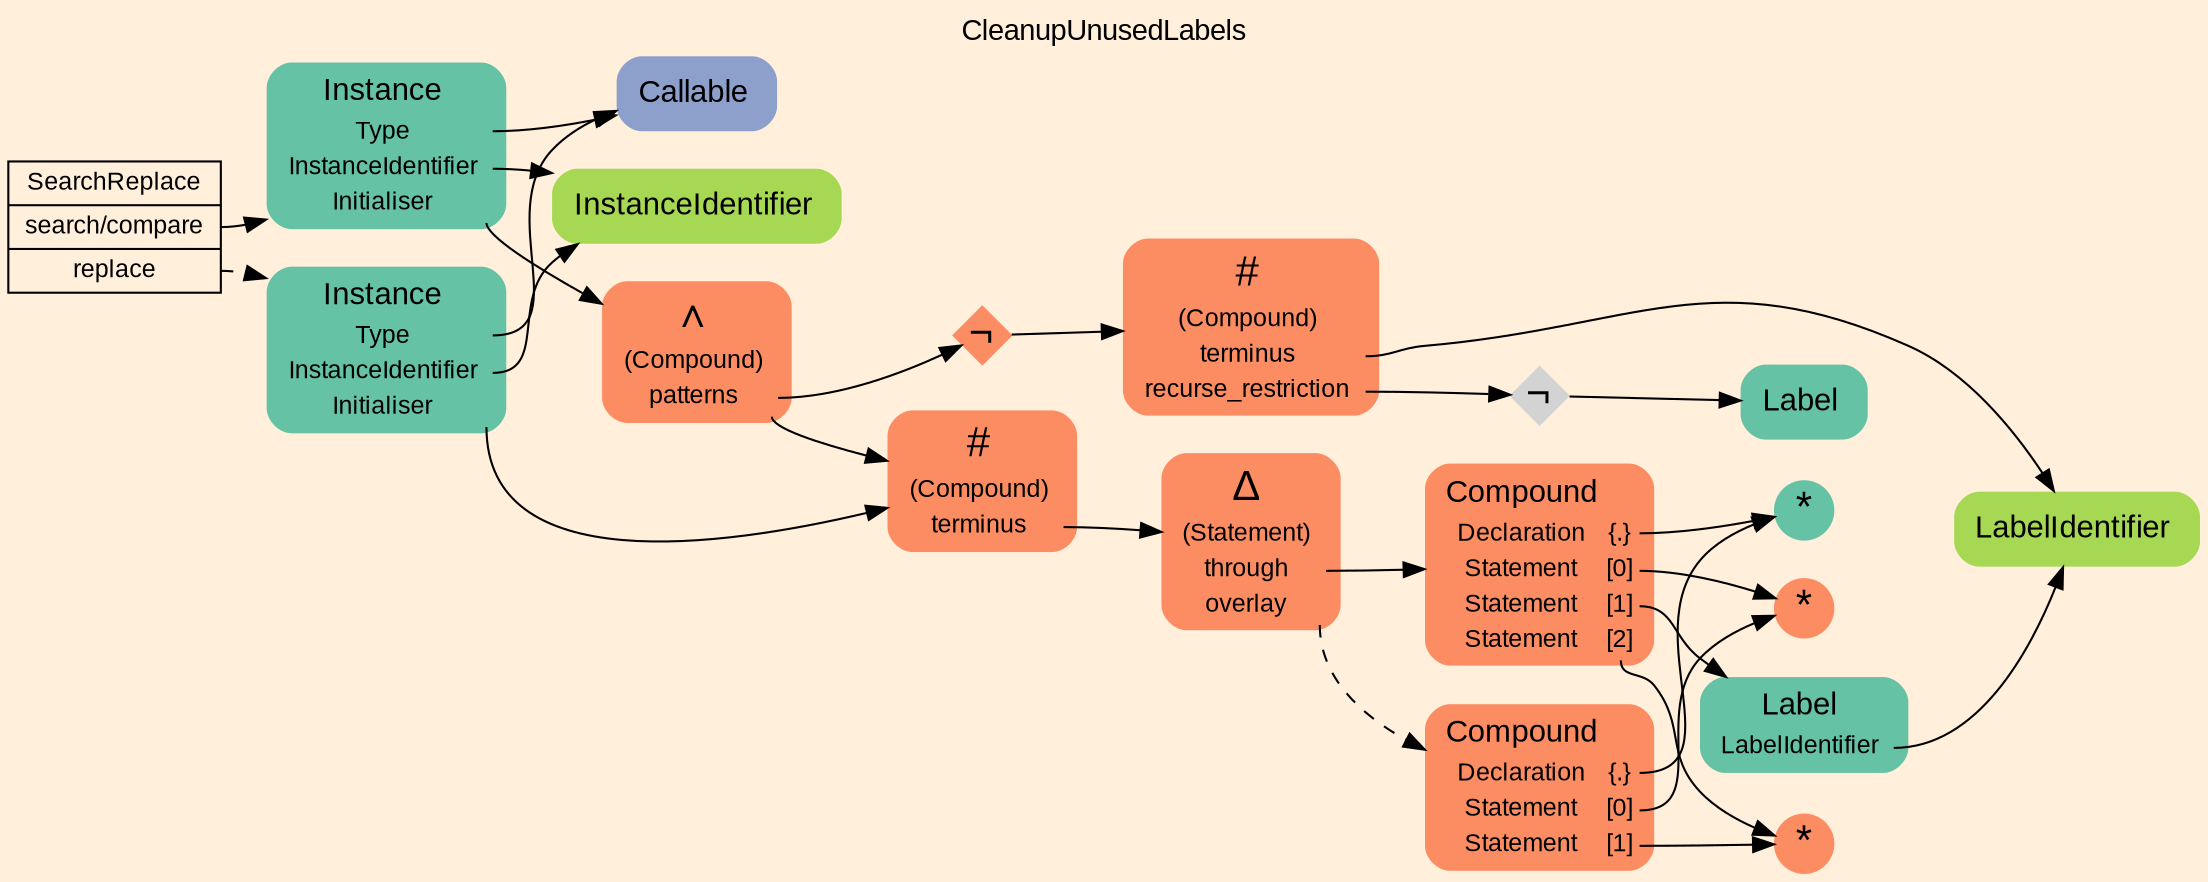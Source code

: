 digraph "CleanupUnusedLabels" {
label = "CleanupUnusedLabels"
labelloc = t
graph [
    rankdir = "LR"
    ranksep = 0.3
    bgcolor = antiquewhite1
    color = black
    fontcolor = black
    fontname = "Arial"
];
node [
    fontname = "Arial"
];
edge [
    fontname = "Arial"
];

// -------------------- transformation figure --------------------
// -------- block CR#B-4-89 ----------
"CR#B-4-89" [
    shape = "record"
    fillcolor = antiquewhite1
    fontsize = "12"
    fontcolor = black
    label = "<fixed> SearchReplace | <port0> search/compare | <port1> replace"
    style = "filled"
    color = black
];

// -------- block #B-2-1917 ----------
"#B-2-1917" [
    shape = "plaintext"
    fillcolor = "/set28/1"
    fontsize = "12"
    fontcolor = black
    label = <<TABLE BORDER="0" CELLBORDER="0" CELLSPACING="0">
     <TR><TD><FONT POINT-SIZE="15" COLOR="black">Instance</FONT></TD><TD></TD></TR>
     <TR><TD><FONT POINT-SIZE="12" COLOR="black">Type</FONT></TD><TD PORT="port0"></TD></TR>
     <TR><TD><FONT POINT-SIZE="12" COLOR="black">InstanceIdentifier</FONT></TD><TD PORT="port1"></TD></TR>
     <TR><TD><FONT POINT-SIZE="12" COLOR="black">Initialiser</FONT></TD><TD PORT="port2"></TD></TR>
    </TABLE>>
    style = "rounded,filled"
];

// -------- block #B-2-1935 ----------
"#B-2-1935" [
    shape = "plaintext"
    fillcolor = "/set28/3"
    fontsize = "12"
    fontcolor = black
    label = <<TABLE BORDER="0" CELLBORDER="0" CELLSPACING="0">
     <TR><TD><FONT POINT-SIZE="15" COLOR="black">Callable</FONT></TD><TD></TD></TR>
    </TABLE>>
    style = "rounded,filled"
];

// -------- block #B-2-1934 ----------
"#B-2-1934" [
    shape = "plaintext"
    fillcolor = "/set28/5"
    fontsize = "12"
    fontcolor = black
    label = <<TABLE BORDER="0" CELLBORDER="0" CELLSPACING="0">
     <TR><TD><FONT POINT-SIZE="15" COLOR="black">InstanceIdentifier</FONT></TD><TD></TD></TR>
    </TABLE>>
    style = "rounded,filled"
];

// -------- block #B-2-1930 ----------
"#B-2-1930" [
    shape = "plaintext"
    fillcolor = "/set28/2"
    fontsize = "12"
    fontcolor = black
    label = <<TABLE BORDER="0" CELLBORDER="0" CELLSPACING="0">
     <TR><TD><FONT POINT-SIZE="20" COLOR="black">∧</FONT></TD><TD></TD></TR>
     <TR><TD><FONT POINT-SIZE="12" COLOR="black">(Compound)</FONT></TD><TD PORT="port0"></TD></TR>
     <TR><TD><FONT POINT-SIZE="12" COLOR="black">patterns</FONT></TD><TD PORT="port1"></TD></TR>
    </TABLE>>
    style = "rounded,filled"
];

// -------- block #B-2-1919 ----------
"#B-2-1919" [
    shape = "plaintext"
    fillcolor = "/set28/2"
    fontsize = "12"
    fontcolor = black
    label = <<TABLE BORDER="0" CELLBORDER="0" CELLSPACING="0">
     <TR><TD><FONT POINT-SIZE="20" COLOR="black">#</FONT></TD><TD></TD></TR>
     <TR><TD><FONT POINT-SIZE="12" COLOR="black">(Compound)</FONT></TD><TD PORT="port0"></TD></TR>
     <TR><TD><FONT POINT-SIZE="12" COLOR="black">terminus</FONT></TD><TD PORT="port1"></TD></TR>
    </TABLE>>
    style = "rounded,filled"
];

// -------- block #B-2-1921 ----------
"#B-2-1921" [
    shape = "plaintext"
    fillcolor = "/set28/2"
    fontsize = "12"
    fontcolor = black
    label = <<TABLE BORDER="0" CELLBORDER="0" CELLSPACING="0">
     <TR><TD><FONT POINT-SIZE="20" COLOR="black">Δ</FONT></TD><TD></TD></TR>
     <TR><TD><FONT POINT-SIZE="12" COLOR="black">(Statement)</FONT></TD><TD PORT="port0"></TD></TR>
     <TR><TD><FONT POINT-SIZE="12" COLOR="black">through</FONT></TD><TD PORT="port1"></TD></TR>
     <TR><TD><FONT POINT-SIZE="12" COLOR="black">overlay</FONT></TD><TD PORT="port2"></TD></TR>
    </TABLE>>
    style = "rounded,filled"
];

// -------- block #B-2-1922 ----------
"#B-2-1922" [
    shape = "plaintext"
    fillcolor = "/set28/2"
    fontsize = "12"
    fontcolor = black
    label = <<TABLE BORDER="0" CELLBORDER="0" CELLSPACING="0">
     <TR><TD><FONT POINT-SIZE="15" COLOR="black">Compound</FONT></TD><TD></TD></TR>
     <TR><TD><FONT POINT-SIZE="12" COLOR="black">Declaration</FONT></TD><TD PORT="port0"><FONT POINT-SIZE="12" COLOR="black">{.}</FONT></TD></TR>
     <TR><TD><FONT POINT-SIZE="12" COLOR="black">Statement</FONT></TD><TD PORT="port1"><FONT POINT-SIZE="12" COLOR="black">[0]</FONT></TD></TR>
     <TR><TD><FONT POINT-SIZE="12" COLOR="black">Statement</FONT></TD><TD PORT="port2"><FONT POINT-SIZE="12" COLOR="black">[1]</FONT></TD></TR>
     <TR><TD><FONT POINT-SIZE="12" COLOR="black">Statement</FONT></TD><TD PORT="port3"><FONT POINT-SIZE="12" COLOR="black">[2]</FONT></TD></TR>
    </TABLE>>
    style = "rounded,filled"
];

// -------- block #B-2-1925 ----------
"#B-2-1925" [
    shape = "circle"
    fillcolor = "/set28/1"
    fontsize = "12"
    fontcolor = black
    label = <<FONT POINT-SIZE="20" COLOR="black">*</FONT>>
    style = "filled"
    penwidth = 0.0
    fixedsize = true
    width = 0.4
    height = 0.4
];

// -------- block #B-2-1926 ----------
"#B-2-1926" [
    shape = "circle"
    fillcolor = "/set28/2"
    fontsize = "12"
    fontcolor = black
    label = <<FONT POINT-SIZE="20" COLOR="black">*</FONT>>
    style = "filled"
    penwidth = 0.0
    fixedsize = true
    width = 0.4
    height = 0.4
];

// -------- block #B-2-1924 ----------
"#B-2-1924" [
    shape = "plaintext"
    fillcolor = "/set28/1"
    fontsize = "12"
    fontcolor = black
    label = <<TABLE BORDER="0" CELLBORDER="0" CELLSPACING="0">
     <TR><TD><FONT POINT-SIZE="15" COLOR="black">Label</FONT></TD><TD></TD></TR>
     <TR><TD><FONT POINT-SIZE="12" COLOR="black">LabelIdentifier</FONT></TD><TD PORT="port0"></TD></TR>
    </TABLE>>
    style = "rounded,filled"
];

// -------- block #B-2-1928 ----------
"#B-2-1928" [
    shape = "plaintext"
    fillcolor = "/set28/5"
    fontsize = "12"
    fontcolor = black
    label = <<TABLE BORDER="0" CELLBORDER="0" CELLSPACING="0">
     <TR><TD><FONT POINT-SIZE="15" COLOR="black">LabelIdentifier</FONT></TD><TD></TD></TR>
    </TABLE>>
    style = "rounded,filled"
];

// -------- block #B-2-1927 ----------
"#B-2-1927" [
    shape = "circle"
    fillcolor = "/set28/2"
    fontsize = "12"
    fontcolor = black
    label = <<FONT POINT-SIZE="20" COLOR="black">*</FONT>>
    style = "filled"
    penwidth = 0.0
    fixedsize = true
    width = 0.4
    height = 0.4
];

// -------- block #B-2-1923 ----------
"#B-2-1923" [
    shape = "plaintext"
    fillcolor = "/set28/2"
    fontsize = "12"
    fontcolor = black
    label = <<TABLE BORDER="0" CELLBORDER="0" CELLSPACING="0">
     <TR><TD><FONT POINT-SIZE="15" COLOR="black">Compound</FONT></TD><TD></TD></TR>
     <TR><TD><FONT POINT-SIZE="12" COLOR="black">Declaration</FONT></TD><TD PORT="port0"><FONT POINT-SIZE="12" COLOR="black">{.}</FONT></TD></TR>
     <TR><TD><FONT POINT-SIZE="12" COLOR="black">Statement</FONT></TD><TD PORT="port1"><FONT POINT-SIZE="12" COLOR="black">[0]</FONT></TD></TR>
     <TR><TD><FONT POINT-SIZE="12" COLOR="black">Statement</FONT></TD><TD PORT="port2"><FONT POINT-SIZE="12" COLOR="black">[1]</FONT></TD></TR>
    </TABLE>>
    style = "rounded,filled"
];

// -------- block #B-2-1931 ----------
"#B-2-1931" [
    shape = "diamond"
    fillcolor = "/set28/2"
    fontsize = "12"
    fontcolor = black
    label = <<FONT POINT-SIZE="20" COLOR="black">¬</FONT>>
    style = "filled"
    penwidth = 0.0
    fixedsize = true
    width = 0.4
    height = 0.4
];

// -------- block #B-2-1920 ----------
"#B-2-1920" [
    shape = "plaintext"
    fillcolor = "/set28/2"
    fontsize = "12"
    fontcolor = black
    label = <<TABLE BORDER="0" CELLBORDER="0" CELLSPACING="0">
     <TR><TD><FONT POINT-SIZE="20" COLOR="black">#</FONT></TD><TD></TD></TR>
     <TR><TD><FONT POINT-SIZE="12" COLOR="black">(Compound)</FONT></TD><TD PORT="port0"></TD></TR>
     <TR><TD><FONT POINT-SIZE="12" COLOR="black">terminus</FONT></TD><TD PORT="port1"></TD></TR>
     <TR><TD><FONT POINT-SIZE="12" COLOR="black">recurse_restriction</FONT></TD><TD PORT="port2"></TD></TR>
    </TABLE>>
    style = "rounded,filled"
];

// -------- block #B-2-1932 ----------
"#B-2-1932" [
    shape = "diamond"
    fontsize = "12"
    fontcolor = black
    label = <<FONT POINT-SIZE="20" COLOR="black">¬</FONT>>
    style = "filled"
    penwidth = 0.0
    fixedsize = true
    width = 0.4
    height = 0.4
];

// -------- block #B-2-1933 ----------
"#B-2-1933" [
    shape = "plaintext"
    fillcolor = "/set28/1"
    fontsize = "12"
    fontcolor = black
    label = <<TABLE BORDER="0" CELLBORDER="0" CELLSPACING="0">
     <TR><TD><FONT POINT-SIZE="15" COLOR="black">Label</FONT></TD><TD></TD></TR>
    </TABLE>>
    style = "rounded,filled"
];

// -------- block #B-2-1918 ----------
"#B-2-1918" [
    shape = "plaintext"
    fillcolor = "/set28/1"
    fontsize = "12"
    fontcolor = black
    label = <<TABLE BORDER="0" CELLBORDER="0" CELLSPACING="0">
     <TR><TD><FONT POINT-SIZE="15" COLOR="black">Instance</FONT></TD><TD></TD></TR>
     <TR><TD><FONT POINT-SIZE="12" COLOR="black">Type</FONT></TD><TD PORT="port0"></TD></TR>
     <TR><TD><FONT POINT-SIZE="12" COLOR="black">InstanceIdentifier</FONT></TD><TD PORT="port1"></TD></TR>
     <TR><TD><FONT POINT-SIZE="12" COLOR="black">Initialiser</FONT></TD><TD PORT="port2"></TD></TR>
    </TABLE>>
    style = "rounded,filled"
];

"CR#B-4-89":port0 -> "#B-2-1917" [
    color = black
    fontcolor = black
];

"CR#B-4-89":port1 -> "#B-2-1918" [
    style="dashed"
    color = black
    fontcolor = black
];

"#B-2-1917":port0 -> "#B-2-1935" [
    color = black
    fontcolor = black
];

"#B-2-1917":port1 -> "#B-2-1934" [
    color = black
    fontcolor = black
];

"#B-2-1917":port2 -> "#B-2-1930" [
    color = black
    fontcolor = black
];

"#B-2-1930":port1 -> "#B-2-1919" [
    color = black
    fontcolor = black
];

"#B-2-1930":port1 -> "#B-2-1931" [
    color = black
    fontcolor = black
];

"#B-2-1919":port1 -> "#B-2-1921" [
    color = black
    fontcolor = black
];

"#B-2-1921":port1 -> "#B-2-1922" [
    color = black
    fontcolor = black
];

"#B-2-1921":port2 -> "#B-2-1923" [
    style="dashed"
    color = black
    fontcolor = black
];

"#B-2-1922":port0 -> "#B-2-1925" [
    color = black
    fontcolor = black
];

"#B-2-1922":port1 -> "#B-2-1926" [
    color = black
    fontcolor = black
];

"#B-2-1922":port2 -> "#B-2-1924" [
    color = black
    fontcolor = black
];

"#B-2-1922":port3 -> "#B-2-1927" [
    color = black
    fontcolor = black
];

"#B-2-1924":port0 -> "#B-2-1928" [
    color = black
    fontcolor = black
];

"#B-2-1923":port0 -> "#B-2-1925" [
    color = black
    fontcolor = black
];

"#B-2-1923":port1 -> "#B-2-1926" [
    color = black
    fontcolor = black
];

"#B-2-1923":port2 -> "#B-2-1927" [
    color = black
    fontcolor = black
];

"#B-2-1931" -> "#B-2-1920" [
    color = black
    fontcolor = black
];

"#B-2-1920":port1 -> "#B-2-1928" [
    color = black
    fontcolor = black
];

"#B-2-1920":port2 -> "#B-2-1932" [
    color = black
    fontcolor = black
];

"#B-2-1932" -> "#B-2-1933" [
    color = black
    fontcolor = black
];

"#B-2-1918":port0 -> "#B-2-1935" [
    color = black
    fontcolor = black
];

"#B-2-1918":port1 -> "#B-2-1934" [
    color = black
    fontcolor = black
];

"#B-2-1918":port2 -> "#B-2-1919" [
    color = black
    fontcolor = black
];


}
